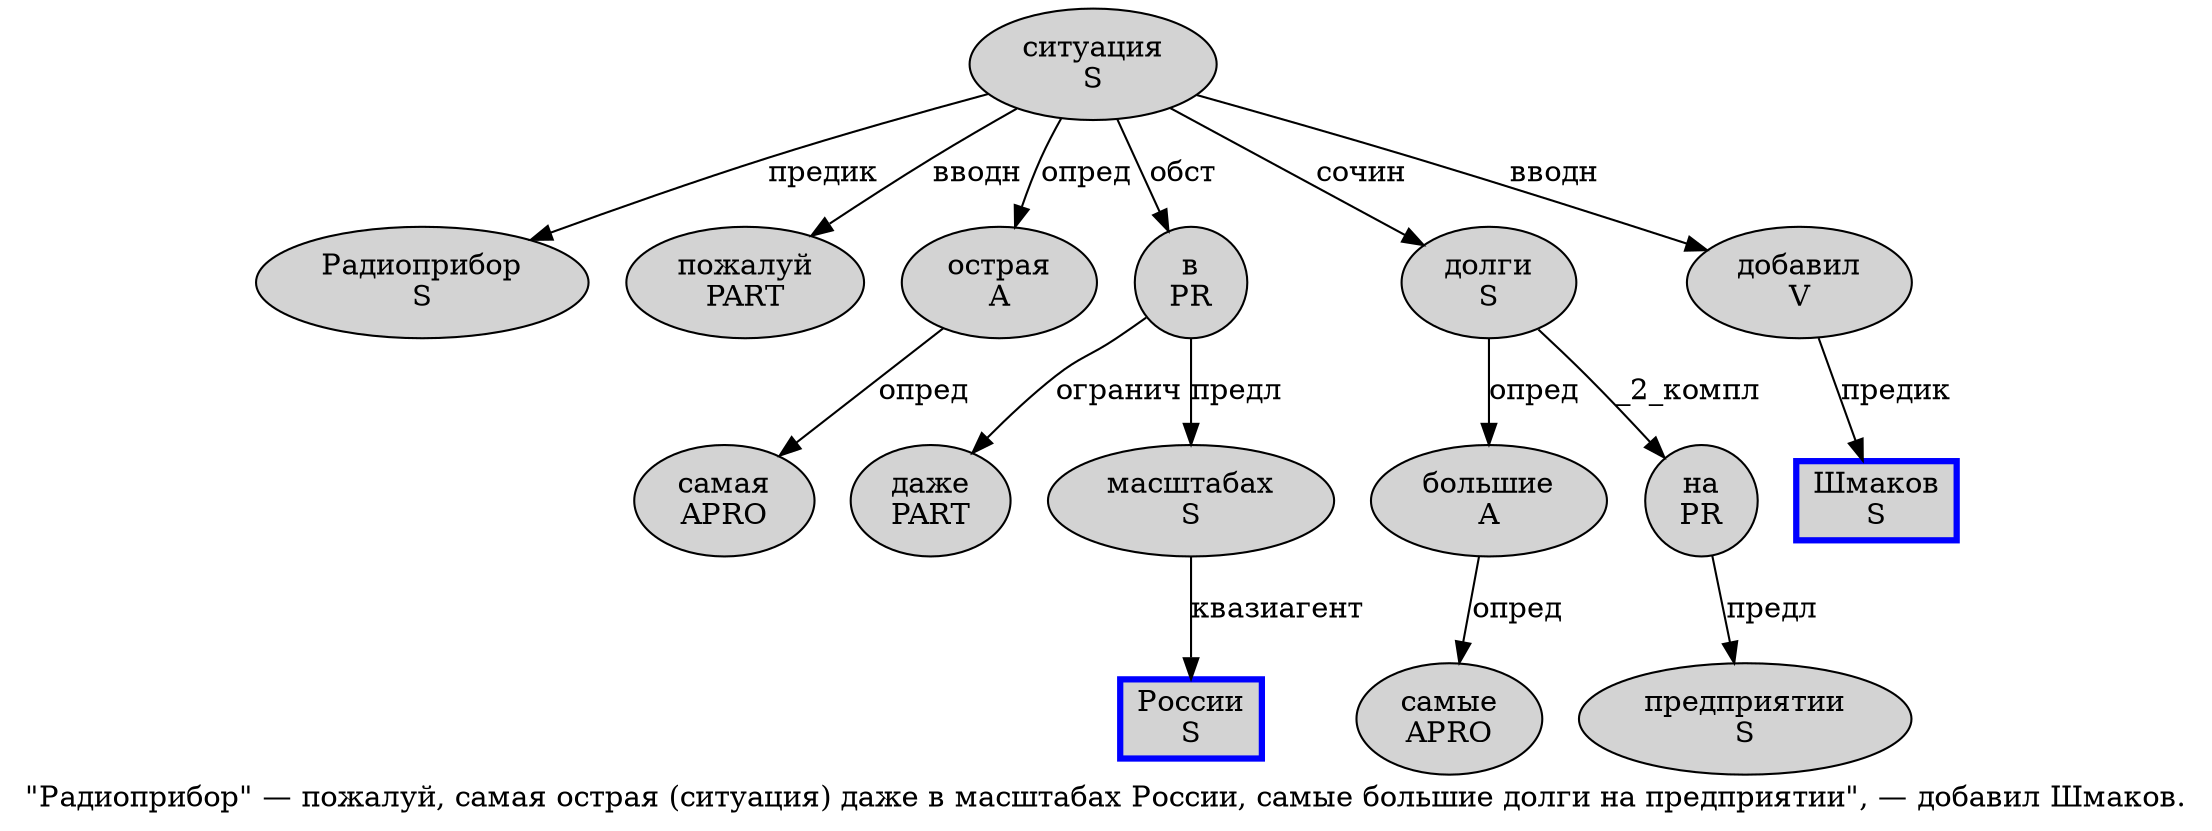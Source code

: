 digraph SENTENCE_719 {
	graph [label="\"Радиоприбор\" — пожалуй, самая острая (ситуация) даже в масштабах России, самые большие долги на предприятии\", — добавил Шмаков."]
	node [style=filled]
		1 [label="Радиоприбор
S" color="" fillcolor=lightgray penwidth=1 shape=ellipse]
		4 [label="пожалуй
PART" color="" fillcolor=lightgray penwidth=1 shape=ellipse]
		6 [label="самая
APRO" color="" fillcolor=lightgray penwidth=1 shape=ellipse]
		7 [label="острая
A" color="" fillcolor=lightgray penwidth=1 shape=ellipse]
		9 [label="ситуация
S" color="" fillcolor=lightgray penwidth=1 shape=ellipse]
		11 [label="даже
PART" color="" fillcolor=lightgray penwidth=1 shape=ellipse]
		12 [label="в
PR" color="" fillcolor=lightgray penwidth=1 shape=ellipse]
		13 [label="масштабах
S" color="" fillcolor=lightgray penwidth=1 shape=ellipse]
		14 [label="России
S" color=blue fillcolor=lightgray penwidth=3 shape=box]
		16 [label="самые
APRO" color="" fillcolor=lightgray penwidth=1 shape=ellipse]
		17 [label="большие
A" color="" fillcolor=lightgray penwidth=1 shape=ellipse]
		18 [label="долги
S" color="" fillcolor=lightgray penwidth=1 shape=ellipse]
		19 [label="на
PR" color="" fillcolor=lightgray penwidth=1 shape=ellipse]
		20 [label="предприятии
S" color="" fillcolor=lightgray penwidth=1 shape=ellipse]
		24 [label="добавил
V" color="" fillcolor=lightgray penwidth=1 shape=ellipse]
		25 [label="Шмаков
S" color=blue fillcolor=lightgray penwidth=3 shape=box]
			17 -> 16 [label="опред"]
			9 -> 1 [label="предик"]
			9 -> 4 [label="вводн"]
			9 -> 7 [label="опред"]
			9 -> 12 [label="обст"]
			9 -> 18 [label="сочин"]
			9 -> 24 [label="вводн"]
			19 -> 20 [label="предл"]
			18 -> 17 [label="опред"]
			18 -> 19 [label="_2_компл"]
			13 -> 14 [label="квазиагент"]
			24 -> 25 [label="предик"]
			7 -> 6 [label="опред"]
			12 -> 11 [label="огранич"]
			12 -> 13 [label="предл"]
}